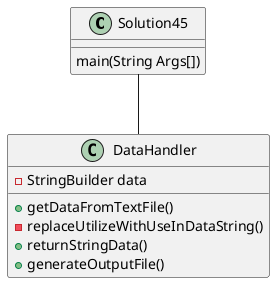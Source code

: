 @startuml
class Solution45 {
    main(String Args[])
}
class DataHandler {
    -StringBuilder data

    +getDataFromTextFile()
    -replaceUtilizeWithUseInDataString()
    +returnStringData()
    +generateOutputFile()
}
Solution45 -- DataHandler
@enduml